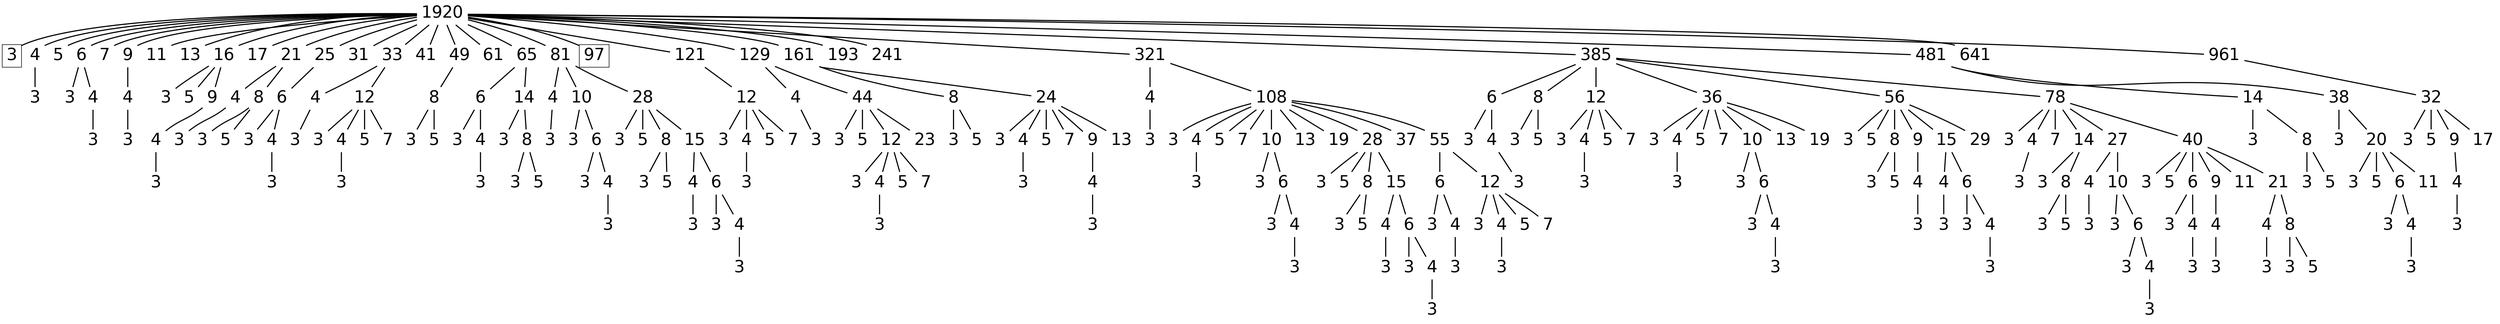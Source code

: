 digraph graph_name {
 graph[nodesep = 0.1];
 edge[dir=none, style=bold];
 node[ fontname = "Helvetica", shape = plaintext, width = 0.25, height = 0.25, fontsize=30];
s1920;
s1920_3;
s1920_4;
s1920_4_3;
s1920_5;
s1920_6;
s1920_6_3;
s1920_6_4;
s1920_6_4_3;
s1920_7;
s1920_9;
s1920_9_4;
s1920_9_4_3;
s1920_11;
s1920_13;
s1920_16;
s1920_16_3;
s1920_16_5;
s1920_16_9;
s1920_16_9_4;
s1920_16_9_4_3;
s1920_17;
s1920_21;
s1920_21_4;
s1920_21_4_3;
s1920_21_8;
s1920_21_8_3;
s1920_21_8_5;
s1920_25;
s1920_25_6;
s1920_25_6_3;
s1920_25_6_4;
s1920_25_6_4_3;
s1920_31;
s1920_33;
s1920_33_4;
s1920_33_4_3;
s1920_33_12;
s1920_33_12_3;
s1920_33_12_4;
s1920_33_12_4_3;
s1920_33_12_5;
s1920_33_12_7;
s1920_41;
s1920_49;
s1920_49_8;
s1920_49_8_3;
s1920_49_8_5;
s1920_61;
s1920_65;
s1920_65_6;
s1920_65_6_3;
s1920_65_6_4;
s1920_65_6_4_3;
s1920_65_14;
s1920_65_14_3;
s1920_65_14_8;
s1920_65_14_8_3;
s1920_65_14_8_5;
s1920_81;
s1920_81_4;
s1920_81_4_3;
s1920_81_10;
s1920_81_10_3;
s1920_81_10_6;
s1920_81_10_6_3;
s1920_81_10_6_4;
s1920_81_10_6_4_3;
s1920_81_28;
s1920_81_28_3;
s1920_81_28_5;
s1920_81_28_8;
s1920_81_28_8_3;
s1920_81_28_8_5;
s1920_81_28_15;
s1920_81_28_15_4;
s1920_81_28_15_4_3;
s1920_81_28_15_6;
s1920_81_28_15_6_3;
s1920_81_28_15_6_4;
s1920_81_28_15_6_4_3;
s1920_97;
s1920_121;
s1920_121_12;
s1920_121_12_3;
s1920_121_12_4;
s1920_121_12_4_3;
s1920_121_12_5;
s1920_121_12_7;
s1920_129;
s1920_129_4;
s1920_129_4_3;
s1920_129_44;
s1920_129_44_3;
s1920_129_44_5;
s1920_129_44_12;
s1920_129_44_12_3;
s1920_129_44_12_4;
s1920_129_44_12_4_3;
s1920_129_44_12_5;
s1920_129_44_12_7;
s1920_129_44_23;
s1920_161;
s1920_161_8;
s1920_161_8_3;
s1920_161_8_5;
s1920_161_24;
s1920_161_24_3;
s1920_161_24_4;
s1920_161_24_4_3;
s1920_161_24_5;
s1920_161_24_7;
s1920_161_24_9;
s1920_161_24_9_4;
s1920_161_24_9_4_3;
s1920_161_24_13;
s1920_193;
s1920_241;
s1920_321;
s1920_321_4;
s1920_321_4_3;
s1920_321_108;
s1920_321_108_3;
s1920_321_108_4;
s1920_321_108_4_3;
s1920_321_108_5;
s1920_321_108_7;
s1920_321_108_10;
s1920_321_108_10_3;
s1920_321_108_10_6;
s1920_321_108_10_6_3;
s1920_321_108_10_6_4;
s1920_321_108_10_6_4_3;
s1920_321_108_13;
s1920_321_108_19;
s1920_321_108_28;
s1920_321_108_28_3;
s1920_321_108_28_5;
s1920_321_108_28_8;
s1920_321_108_28_8_3;
s1920_321_108_28_8_5;
s1920_321_108_28_15;
s1920_321_108_28_15_4;
s1920_321_108_28_15_4_3;
s1920_321_108_28_15_6;
s1920_321_108_28_15_6_3;
s1920_321_108_28_15_6_4;
s1920_321_108_28_15_6_4_3;
s1920_321_108_37;
s1920_321_108_55;
s1920_321_108_55_6;
s1920_321_108_55_6_3;
s1920_321_108_55_6_4;
s1920_321_108_55_6_4_3;
s1920_321_108_55_12;
s1920_321_108_55_12_3;
s1920_321_108_55_12_4;
s1920_321_108_55_12_4_3;
s1920_321_108_55_12_5;
s1920_321_108_55_12_7;
s1920_385;
s1920_385_6;
s1920_385_6_3;
s1920_385_6_4;
s1920_385_6_4_3;
s1920_385_8;
s1920_385_8_3;
s1920_385_8_5;
s1920_385_12;
s1920_385_12_3;
s1920_385_12_4;
s1920_385_12_4_3;
s1920_385_12_5;
s1920_385_12_7;
s1920_385_36;
s1920_385_36_3;
s1920_385_36_4;
s1920_385_36_4_3;
s1920_385_36_5;
s1920_385_36_7;
s1920_385_36_10;
s1920_385_36_10_3;
s1920_385_36_10_6;
s1920_385_36_10_6_3;
s1920_385_36_10_6_4;
s1920_385_36_10_6_4_3;
s1920_385_36_13;
s1920_385_36_19;
s1920_385_56;
s1920_385_56_3;
s1920_385_56_5;
s1920_385_56_8;
s1920_385_56_8_3;
s1920_385_56_8_5;
s1920_385_56_9;
s1920_385_56_9_4;
s1920_385_56_9_4_3;
s1920_385_56_15;
s1920_385_56_15_4;
s1920_385_56_15_4_3;
s1920_385_56_15_6;
s1920_385_56_15_6_3;
s1920_385_56_15_6_4;
s1920_385_56_15_6_4_3;
s1920_385_56_29;
s1920_385_78;
s1920_385_78_3;
s1920_385_78_4;
s1920_385_78_4_3;
s1920_385_78_7;
s1920_385_78_14;
s1920_385_78_14_3;
s1920_385_78_14_8;
s1920_385_78_14_8_3;
s1920_385_78_14_8_5;
s1920_385_78_27;
s1920_385_78_27_4;
s1920_385_78_27_4_3;
s1920_385_78_27_10;
s1920_385_78_27_10_3;
s1920_385_78_27_10_6;
s1920_385_78_27_10_6_3;
s1920_385_78_27_10_6_4;
s1920_385_78_27_10_6_4_3;
s1920_385_78_40;
s1920_385_78_40_3;
s1920_385_78_40_5;
s1920_385_78_40_6;
s1920_385_78_40_6_3;
s1920_385_78_40_6_4;
s1920_385_78_40_6_4_3;
s1920_385_78_40_9;
s1920_385_78_40_9_4;
s1920_385_78_40_9_4_3;
s1920_385_78_40_11;
s1920_385_78_40_21;
s1920_385_78_40_21_4;
s1920_385_78_40_21_4_3;
s1920_385_78_40_21_8;
s1920_385_78_40_21_8_3;
s1920_385_78_40_21_8_5;
s1920_481;
s1920_481_14;
s1920_481_14_3;
s1920_481_14_8;
s1920_481_14_8_3;
s1920_481_14_8_5;
s1920_481_38;
s1920_481_38_3;
s1920_481_38_20;
s1920_481_38_20_3;
s1920_481_38_20_5;
s1920_481_38_20_6;
s1920_481_38_20_6_3;
s1920_481_38_20_6_4;
s1920_481_38_20_6_4_3;
s1920_481_38_20_11;
s1920_641;
s1920_961;
s1920_961_32;
s1920_961_32_3;
s1920_961_32_5;
s1920_961_32_9;
s1920_961_32_9_4;
s1920_961_32_9_4_3;
s1920_961_32_17;
s1920[label="1920" ];
s1920->s1920_3;
s1920_3[label="3" ;shape=box];
s1920->s1920_4;
s1920_4[label="4" ];
s1920_4->s1920_4_3;
s1920_4_3[label="3" ];
s1920->s1920_5;
s1920_5[label="5" ];
s1920->s1920_6;
s1920_6[label="6" ];
s1920_6->s1920_6_3;
s1920_6_3[label="3" ];
s1920_6->s1920_6_4;
s1920_6_4[label="4" ];
s1920_6_4->s1920_6_4_3;
s1920_6_4_3[label="3" ];
s1920->s1920_7;
s1920_7[label="7" ];
s1920->s1920_9;
s1920_9[label="9" ];
s1920_9->s1920_9_4;
s1920_9_4[label="4" ];
s1920_9_4->s1920_9_4_3;
s1920_9_4_3[label="3" ];
s1920->s1920_11;
s1920_11[label="11" ];
s1920->s1920_13;
s1920_13[label="13" ];
s1920->s1920_16;
s1920_16[label="16" ];
s1920_16->s1920_16_3;
s1920_16_3[label="3" ];
s1920_16->s1920_16_5;
s1920_16_5[label="5" ];
s1920_16->s1920_16_9;
s1920_16_9[label="9" ];
s1920_16_9->s1920_16_9_4;
s1920_16_9_4[label="4" ];
s1920_16_9_4->s1920_16_9_4_3;
s1920_16_9_4_3[label="3" ];
s1920->s1920_17;
s1920_17[label="17" ];
s1920->s1920_21;
s1920_21[label="21" ];
s1920_21->s1920_21_4;
s1920_21_4[label="4" ];
s1920_21_4->s1920_21_4_3;
s1920_21_4_3[label="3" ];
s1920_21->s1920_21_8;
s1920_21_8[label="8" ];
s1920_21_8->s1920_21_8_3;
s1920_21_8_3[label="3" ];
s1920_21_8->s1920_21_8_5;
s1920_21_8_5[label="5" ];
s1920->s1920_25;
s1920_25[label="25" ];
s1920_25->s1920_25_6;
s1920_25_6[label="6" ];
s1920_25_6->s1920_25_6_3;
s1920_25_6_3[label="3" ];
s1920_25_6->s1920_25_6_4;
s1920_25_6_4[label="4" ];
s1920_25_6_4->s1920_25_6_4_3;
s1920_25_6_4_3[label="3" ];
s1920->s1920_31;
s1920_31[label="31" ];
s1920->s1920_33;
s1920_33[label="33" ];
s1920_33->s1920_33_4;
s1920_33_4[label="4" ];
s1920_33_4->s1920_33_4_3;
s1920_33_4_3[label="3" ];
s1920_33->s1920_33_12;
s1920_33_12[label="12" ];
s1920_33_12->s1920_33_12_3;
s1920_33_12_3[label="3" ];
s1920_33_12->s1920_33_12_4;
s1920_33_12_4[label="4" ];
s1920_33_12_4->s1920_33_12_4_3;
s1920_33_12_4_3[label="3" ];
s1920_33_12->s1920_33_12_5;
s1920_33_12_5[label="5" ];
s1920_33_12->s1920_33_12_7;
s1920_33_12_7[label="7" ];
s1920->s1920_41;
s1920_41[label="41" ];
s1920->s1920_49;
s1920_49[label="49" ];
s1920_49->s1920_49_8;
s1920_49_8[label="8" ];
s1920_49_8->s1920_49_8_3;
s1920_49_8_3[label="3" ];
s1920_49_8->s1920_49_8_5;
s1920_49_8_5[label="5" ];
s1920->s1920_61;
s1920_61[label="61" ];
s1920->s1920_65;
s1920_65[label="65" ];
s1920_65->s1920_65_6;
s1920_65_6[label="6" ];
s1920_65_6->s1920_65_6_3;
s1920_65_6_3[label="3" ];
s1920_65_6->s1920_65_6_4;
s1920_65_6_4[label="4" ];
s1920_65_6_4->s1920_65_6_4_3;
s1920_65_6_4_3[label="3" ];
s1920_65->s1920_65_14;
s1920_65_14[label="14" ];
s1920_65_14->s1920_65_14_3;
s1920_65_14_3[label="3" ];
s1920_65_14->s1920_65_14_8;
s1920_65_14_8[label="8" ];
s1920_65_14_8->s1920_65_14_8_3;
s1920_65_14_8_3[label="3" ];
s1920_65_14_8->s1920_65_14_8_5;
s1920_65_14_8_5[label="5" ];
s1920->s1920_81;
s1920_81[label="81" ];
s1920_81->s1920_81_4;
s1920_81_4[label="4" ];
s1920_81_4->s1920_81_4_3;
s1920_81_4_3[label="3" ];
s1920_81->s1920_81_10;
s1920_81_10[label="10" ];
s1920_81_10->s1920_81_10_3;
s1920_81_10_3[label="3" ];
s1920_81_10->s1920_81_10_6;
s1920_81_10_6[label="6" ];
s1920_81_10_6->s1920_81_10_6_3;
s1920_81_10_6_3[label="3" ];
s1920_81_10_6->s1920_81_10_6_4;
s1920_81_10_6_4[label="4" ];
s1920_81_10_6_4->s1920_81_10_6_4_3;
s1920_81_10_6_4_3[label="3" ];
s1920_81->s1920_81_28;
s1920_81_28[label="28" ];
s1920_81_28->s1920_81_28_3;
s1920_81_28_3[label="3" ];
s1920_81_28->s1920_81_28_5;
s1920_81_28_5[label="5" ];
s1920_81_28->s1920_81_28_8;
s1920_81_28_8[label="8" ];
s1920_81_28_8->s1920_81_28_8_3;
s1920_81_28_8_3[label="3" ];
s1920_81_28_8->s1920_81_28_8_5;
s1920_81_28_8_5[label="5" ];
s1920_81_28->s1920_81_28_15;
s1920_81_28_15[label="15" ];
s1920_81_28_15->s1920_81_28_15_4;
s1920_81_28_15_4[label="4" ];
s1920_81_28_15_4->s1920_81_28_15_4_3;
s1920_81_28_15_4_3[label="3" ];
s1920_81_28_15->s1920_81_28_15_6;
s1920_81_28_15_6[label="6" ];
s1920_81_28_15_6->s1920_81_28_15_6_3;
s1920_81_28_15_6_3[label="3" ];
s1920_81_28_15_6->s1920_81_28_15_6_4;
s1920_81_28_15_6_4[label="4" ];
s1920_81_28_15_6_4->s1920_81_28_15_6_4_3;
s1920_81_28_15_6_4_3[label="3" ];
s1920->s1920_97;
s1920_97[label="97" ;shape=box];
s1920->s1920_121;
s1920_121[label="121" ];
s1920_121->s1920_121_12;
s1920_121_12[label="12" ];
s1920_121_12->s1920_121_12_3;
s1920_121_12_3[label="3" ];
s1920_121_12->s1920_121_12_4;
s1920_121_12_4[label="4" ];
s1920_121_12_4->s1920_121_12_4_3;
s1920_121_12_4_3[label="3" ];
s1920_121_12->s1920_121_12_5;
s1920_121_12_5[label="5" ];
s1920_121_12->s1920_121_12_7;
s1920_121_12_7[label="7" ];
s1920->s1920_129;
s1920_129[label="129" ];
s1920_129->s1920_129_4;
s1920_129_4[label="4" ];
s1920_129_4->s1920_129_4_3;
s1920_129_4_3[label="3" ];
s1920_129->s1920_129_44;
s1920_129_44[label="44" ];
s1920_129_44->s1920_129_44_3;
s1920_129_44_3[label="3" ];
s1920_129_44->s1920_129_44_5;
s1920_129_44_5[label="5" ];
s1920_129_44->s1920_129_44_12;
s1920_129_44_12[label="12" ];
s1920_129_44_12->s1920_129_44_12_3;
s1920_129_44_12_3[label="3" ];
s1920_129_44_12->s1920_129_44_12_4;
s1920_129_44_12_4[label="4" ];
s1920_129_44_12_4->s1920_129_44_12_4_3;
s1920_129_44_12_4_3[label="3" ];
s1920_129_44_12->s1920_129_44_12_5;
s1920_129_44_12_5[label="5" ];
s1920_129_44_12->s1920_129_44_12_7;
s1920_129_44_12_7[label="7" ];
s1920_129_44->s1920_129_44_23;
s1920_129_44_23[label="23" ];
s1920->s1920_161;
s1920_161[label="161" ];
s1920_161->s1920_161_8;
s1920_161_8[label="8" ];
s1920_161_8->s1920_161_8_3;
s1920_161_8_3[label="3" ];
s1920_161_8->s1920_161_8_5;
s1920_161_8_5[label="5" ];
s1920_161->s1920_161_24;
s1920_161_24[label="24" ];
s1920_161_24->s1920_161_24_3;
s1920_161_24_3[label="3" ];
s1920_161_24->s1920_161_24_4;
s1920_161_24_4[label="4" ];
s1920_161_24_4->s1920_161_24_4_3;
s1920_161_24_4_3[label="3" ];
s1920_161_24->s1920_161_24_5;
s1920_161_24_5[label="5" ];
s1920_161_24->s1920_161_24_7;
s1920_161_24_7[label="7" ];
s1920_161_24->s1920_161_24_9;
s1920_161_24_9[label="9" ];
s1920_161_24_9->s1920_161_24_9_4;
s1920_161_24_9_4[label="4" ];
s1920_161_24_9_4->s1920_161_24_9_4_3;
s1920_161_24_9_4_3[label="3" ];
s1920_161_24->s1920_161_24_13;
s1920_161_24_13[label="13" ];
s1920->s1920_193;
s1920_193[label="193" ];
s1920->s1920_241;
s1920_241[label="241" ];
s1920->s1920_321;
s1920_321[label="321" ];
s1920_321->s1920_321_4;
s1920_321_4[label="4" ];
s1920_321_4->s1920_321_4_3;
s1920_321_4_3[label="3" ];
s1920_321->s1920_321_108;
s1920_321_108[label="108" ];
s1920_321_108->s1920_321_108_3;
s1920_321_108_3[label="3" ];
s1920_321_108->s1920_321_108_4;
s1920_321_108_4[label="4" ];
s1920_321_108_4->s1920_321_108_4_3;
s1920_321_108_4_3[label="3" ];
s1920_321_108->s1920_321_108_5;
s1920_321_108_5[label="5" ];
s1920_321_108->s1920_321_108_7;
s1920_321_108_7[label="7" ];
s1920_321_108->s1920_321_108_10;
s1920_321_108_10[label="10" ];
s1920_321_108_10->s1920_321_108_10_3;
s1920_321_108_10_3[label="3" ];
s1920_321_108_10->s1920_321_108_10_6;
s1920_321_108_10_6[label="6" ];
s1920_321_108_10_6->s1920_321_108_10_6_3;
s1920_321_108_10_6_3[label="3" ];
s1920_321_108_10_6->s1920_321_108_10_6_4;
s1920_321_108_10_6_4[label="4" ];
s1920_321_108_10_6_4->s1920_321_108_10_6_4_3;
s1920_321_108_10_6_4_3[label="3" ];
s1920_321_108->s1920_321_108_13;
s1920_321_108_13[label="13" ];
s1920_321_108->s1920_321_108_19;
s1920_321_108_19[label="19" ];
s1920_321_108->s1920_321_108_28;
s1920_321_108_28[label="28" ];
s1920_321_108_28->s1920_321_108_28_3;
s1920_321_108_28_3[label="3" ];
s1920_321_108_28->s1920_321_108_28_5;
s1920_321_108_28_5[label="5" ];
s1920_321_108_28->s1920_321_108_28_8;
s1920_321_108_28_8[label="8" ];
s1920_321_108_28_8->s1920_321_108_28_8_3;
s1920_321_108_28_8_3[label="3" ];
s1920_321_108_28_8->s1920_321_108_28_8_5;
s1920_321_108_28_8_5[label="5" ];
s1920_321_108_28->s1920_321_108_28_15;
s1920_321_108_28_15[label="15" ];
s1920_321_108_28_15->s1920_321_108_28_15_4;
s1920_321_108_28_15_4[label="4" ];
s1920_321_108_28_15_4->s1920_321_108_28_15_4_3;
s1920_321_108_28_15_4_3[label="3" ];
s1920_321_108_28_15->s1920_321_108_28_15_6;
s1920_321_108_28_15_6[label="6" ];
s1920_321_108_28_15_6->s1920_321_108_28_15_6_3;
s1920_321_108_28_15_6_3[label="3" ];
s1920_321_108_28_15_6->s1920_321_108_28_15_6_4;
s1920_321_108_28_15_6_4[label="4" ];
s1920_321_108_28_15_6_4->s1920_321_108_28_15_6_4_3;
s1920_321_108_28_15_6_4_3[label="3" ];
s1920_321_108->s1920_321_108_37;
s1920_321_108_37[label="37" ];
s1920_321_108->s1920_321_108_55;
s1920_321_108_55[label="55" ];
s1920_321_108_55->s1920_321_108_55_6;
s1920_321_108_55_6[label="6" ];
s1920_321_108_55_6->s1920_321_108_55_6_3;
s1920_321_108_55_6_3[label="3" ];
s1920_321_108_55_6->s1920_321_108_55_6_4;
s1920_321_108_55_6_4[label="4" ];
s1920_321_108_55_6_4->s1920_321_108_55_6_4_3;
s1920_321_108_55_6_4_3[label="3" ];
s1920_321_108_55->s1920_321_108_55_12;
s1920_321_108_55_12[label="12" ];
s1920_321_108_55_12->s1920_321_108_55_12_3;
s1920_321_108_55_12_3[label="3" ];
s1920_321_108_55_12->s1920_321_108_55_12_4;
s1920_321_108_55_12_4[label="4" ];
s1920_321_108_55_12_4->s1920_321_108_55_12_4_3;
s1920_321_108_55_12_4_3[label="3" ];
s1920_321_108_55_12->s1920_321_108_55_12_5;
s1920_321_108_55_12_5[label="5" ];
s1920_321_108_55_12->s1920_321_108_55_12_7;
s1920_321_108_55_12_7[label="7" ];
s1920->s1920_385;
s1920_385[label="385" ];
s1920_385->s1920_385_6;
s1920_385_6[label="6" ];
s1920_385_6->s1920_385_6_3;
s1920_385_6_3[label="3" ];
s1920_385_6->s1920_385_6_4;
s1920_385_6_4[label="4" ];
s1920_385_6_4->s1920_385_6_4_3;
s1920_385_6_4_3[label="3" ];
s1920_385->s1920_385_8;
s1920_385_8[label="8" ];
s1920_385_8->s1920_385_8_3;
s1920_385_8_3[label="3" ];
s1920_385_8->s1920_385_8_5;
s1920_385_8_5[label="5" ];
s1920_385->s1920_385_12;
s1920_385_12[label="12" ];
s1920_385_12->s1920_385_12_3;
s1920_385_12_3[label="3" ];
s1920_385_12->s1920_385_12_4;
s1920_385_12_4[label="4" ];
s1920_385_12_4->s1920_385_12_4_3;
s1920_385_12_4_3[label="3" ];
s1920_385_12->s1920_385_12_5;
s1920_385_12_5[label="5" ];
s1920_385_12->s1920_385_12_7;
s1920_385_12_7[label="7" ];
s1920_385->s1920_385_36;
s1920_385_36[label="36" ];
s1920_385_36->s1920_385_36_3;
s1920_385_36_3[label="3" ];
s1920_385_36->s1920_385_36_4;
s1920_385_36_4[label="4" ];
s1920_385_36_4->s1920_385_36_4_3;
s1920_385_36_4_3[label="3" ];
s1920_385_36->s1920_385_36_5;
s1920_385_36_5[label="5" ];
s1920_385_36->s1920_385_36_7;
s1920_385_36_7[label="7" ];
s1920_385_36->s1920_385_36_10;
s1920_385_36_10[label="10" ];
s1920_385_36_10->s1920_385_36_10_3;
s1920_385_36_10_3[label="3" ];
s1920_385_36_10->s1920_385_36_10_6;
s1920_385_36_10_6[label="6" ];
s1920_385_36_10_6->s1920_385_36_10_6_3;
s1920_385_36_10_6_3[label="3" ];
s1920_385_36_10_6->s1920_385_36_10_6_4;
s1920_385_36_10_6_4[label="4" ];
s1920_385_36_10_6_4->s1920_385_36_10_6_4_3;
s1920_385_36_10_6_4_3[label="3" ];
s1920_385_36->s1920_385_36_13;
s1920_385_36_13[label="13" ];
s1920_385_36->s1920_385_36_19;
s1920_385_36_19[label="19" ];
s1920_385->s1920_385_56;
s1920_385_56[label="56" ];
s1920_385_56->s1920_385_56_3;
s1920_385_56_3[label="3" ];
s1920_385_56->s1920_385_56_5;
s1920_385_56_5[label="5" ];
s1920_385_56->s1920_385_56_8;
s1920_385_56_8[label="8" ];
s1920_385_56_8->s1920_385_56_8_3;
s1920_385_56_8_3[label="3" ];
s1920_385_56_8->s1920_385_56_8_5;
s1920_385_56_8_5[label="5" ];
s1920_385_56->s1920_385_56_9;
s1920_385_56_9[label="9" ];
s1920_385_56_9->s1920_385_56_9_4;
s1920_385_56_9_4[label="4" ];
s1920_385_56_9_4->s1920_385_56_9_4_3;
s1920_385_56_9_4_3[label="3" ];
s1920_385_56->s1920_385_56_15;
s1920_385_56_15[label="15" ];
s1920_385_56_15->s1920_385_56_15_4;
s1920_385_56_15_4[label="4" ];
s1920_385_56_15_4->s1920_385_56_15_4_3;
s1920_385_56_15_4_3[label="3" ];
s1920_385_56_15->s1920_385_56_15_6;
s1920_385_56_15_6[label="6" ];
s1920_385_56_15_6->s1920_385_56_15_6_3;
s1920_385_56_15_6_3[label="3" ];
s1920_385_56_15_6->s1920_385_56_15_6_4;
s1920_385_56_15_6_4[label="4" ];
s1920_385_56_15_6_4->s1920_385_56_15_6_4_3;
s1920_385_56_15_6_4_3[label="3" ];
s1920_385_56->s1920_385_56_29;
s1920_385_56_29[label="29" ];
s1920_385->s1920_385_78;
s1920_385_78[label="78" ];
s1920_385_78->s1920_385_78_3;
s1920_385_78_3[label="3" ];
s1920_385_78->s1920_385_78_4;
s1920_385_78_4[label="4" ];
s1920_385_78_4->s1920_385_78_4_3;
s1920_385_78_4_3[label="3" ];
s1920_385_78->s1920_385_78_7;
s1920_385_78_7[label="7" ];
s1920_385_78->s1920_385_78_14;
s1920_385_78_14[label="14" ];
s1920_385_78_14->s1920_385_78_14_3;
s1920_385_78_14_3[label="3" ];
s1920_385_78_14->s1920_385_78_14_8;
s1920_385_78_14_8[label="8" ];
s1920_385_78_14_8->s1920_385_78_14_8_3;
s1920_385_78_14_8_3[label="3" ];
s1920_385_78_14_8->s1920_385_78_14_8_5;
s1920_385_78_14_8_5[label="5" ];
s1920_385_78->s1920_385_78_27;
s1920_385_78_27[label="27" ];
s1920_385_78_27->s1920_385_78_27_4;
s1920_385_78_27_4[label="4" ];
s1920_385_78_27_4->s1920_385_78_27_4_3;
s1920_385_78_27_4_3[label="3" ];
s1920_385_78_27->s1920_385_78_27_10;
s1920_385_78_27_10[label="10" ];
s1920_385_78_27_10->s1920_385_78_27_10_3;
s1920_385_78_27_10_3[label="3" ];
s1920_385_78_27_10->s1920_385_78_27_10_6;
s1920_385_78_27_10_6[label="6" ];
s1920_385_78_27_10_6->s1920_385_78_27_10_6_3;
s1920_385_78_27_10_6_3[label="3" ];
s1920_385_78_27_10_6->s1920_385_78_27_10_6_4;
s1920_385_78_27_10_6_4[label="4" ];
s1920_385_78_27_10_6_4->s1920_385_78_27_10_6_4_3;
s1920_385_78_27_10_6_4_3[label="3" ];
s1920_385_78->s1920_385_78_40;
s1920_385_78_40[label="40" ];
s1920_385_78_40->s1920_385_78_40_3;
s1920_385_78_40_3[label="3" ];
s1920_385_78_40->s1920_385_78_40_5;
s1920_385_78_40_5[label="5" ];
s1920_385_78_40->s1920_385_78_40_6;
s1920_385_78_40_6[label="6" ];
s1920_385_78_40_6->s1920_385_78_40_6_3;
s1920_385_78_40_6_3[label="3" ];
s1920_385_78_40_6->s1920_385_78_40_6_4;
s1920_385_78_40_6_4[label="4" ];
s1920_385_78_40_6_4->s1920_385_78_40_6_4_3;
s1920_385_78_40_6_4_3[label="3" ];
s1920_385_78_40->s1920_385_78_40_9;
s1920_385_78_40_9[label="9" ];
s1920_385_78_40_9->s1920_385_78_40_9_4;
s1920_385_78_40_9_4[label="4" ];
s1920_385_78_40_9_4->s1920_385_78_40_9_4_3;
s1920_385_78_40_9_4_3[label="3" ];
s1920_385_78_40->s1920_385_78_40_11;
s1920_385_78_40_11[label="11" ];
s1920_385_78_40->s1920_385_78_40_21;
s1920_385_78_40_21[label="21" ];
s1920_385_78_40_21->s1920_385_78_40_21_4;
s1920_385_78_40_21_4[label="4" ];
s1920_385_78_40_21_4->s1920_385_78_40_21_4_3;
s1920_385_78_40_21_4_3[label="3" ];
s1920_385_78_40_21->s1920_385_78_40_21_8;
s1920_385_78_40_21_8[label="8" ];
s1920_385_78_40_21_8->s1920_385_78_40_21_8_3;
s1920_385_78_40_21_8_3[label="3" ];
s1920_385_78_40_21_8->s1920_385_78_40_21_8_5;
s1920_385_78_40_21_8_5[label="5" ];
s1920->s1920_481;
s1920_481[label="481" ];
s1920_481->s1920_481_14;
s1920_481_14[label="14" ];
s1920_481_14->s1920_481_14_3;
s1920_481_14_3[label="3" ];
s1920_481_14->s1920_481_14_8;
s1920_481_14_8[label="8" ];
s1920_481_14_8->s1920_481_14_8_3;
s1920_481_14_8_3[label="3" ];
s1920_481_14_8->s1920_481_14_8_5;
s1920_481_14_8_5[label="5" ];
s1920_481->s1920_481_38;
s1920_481_38[label="38" ];
s1920_481_38->s1920_481_38_3;
s1920_481_38_3[label="3" ];
s1920_481_38->s1920_481_38_20;
s1920_481_38_20[label="20" ];
s1920_481_38_20->s1920_481_38_20_3;
s1920_481_38_20_3[label="3" ];
s1920_481_38_20->s1920_481_38_20_5;
s1920_481_38_20_5[label="5" ];
s1920_481_38_20->s1920_481_38_20_6;
s1920_481_38_20_6[label="6" ];
s1920_481_38_20_6->s1920_481_38_20_6_3;
s1920_481_38_20_6_3[label="3" ];
s1920_481_38_20_6->s1920_481_38_20_6_4;
s1920_481_38_20_6_4[label="4" ];
s1920_481_38_20_6_4->s1920_481_38_20_6_4_3;
s1920_481_38_20_6_4_3[label="3" ];
s1920_481_38_20->s1920_481_38_20_11;
s1920_481_38_20_11[label="11" ];
s1920->s1920_641;
s1920_641[label="641" ];
s1920->s1920_961;
s1920_961[label="961" ];
s1920_961->s1920_961_32;
s1920_961_32[label="32" ];
s1920_961_32->s1920_961_32_3;
s1920_961_32_3[label="3" ];
s1920_961_32->s1920_961_32_5;
s1920_961_32_5[label="5" ];
s1920_961_32->s1920_961_32_9;
s1920_961_32_9[label="9" ];
s1920_961_32_9->s1920_961_32_9_4;
s1920_961_32_9_4[label="4" ];
s1920_961_32_9_4->s1920_961_32_9_4_3;
s1920_961_32_9_4_3[label="3" ];
s1920_961_32->s1920_961_32_17;
s1920_961_32_17[label="17" ];
}
